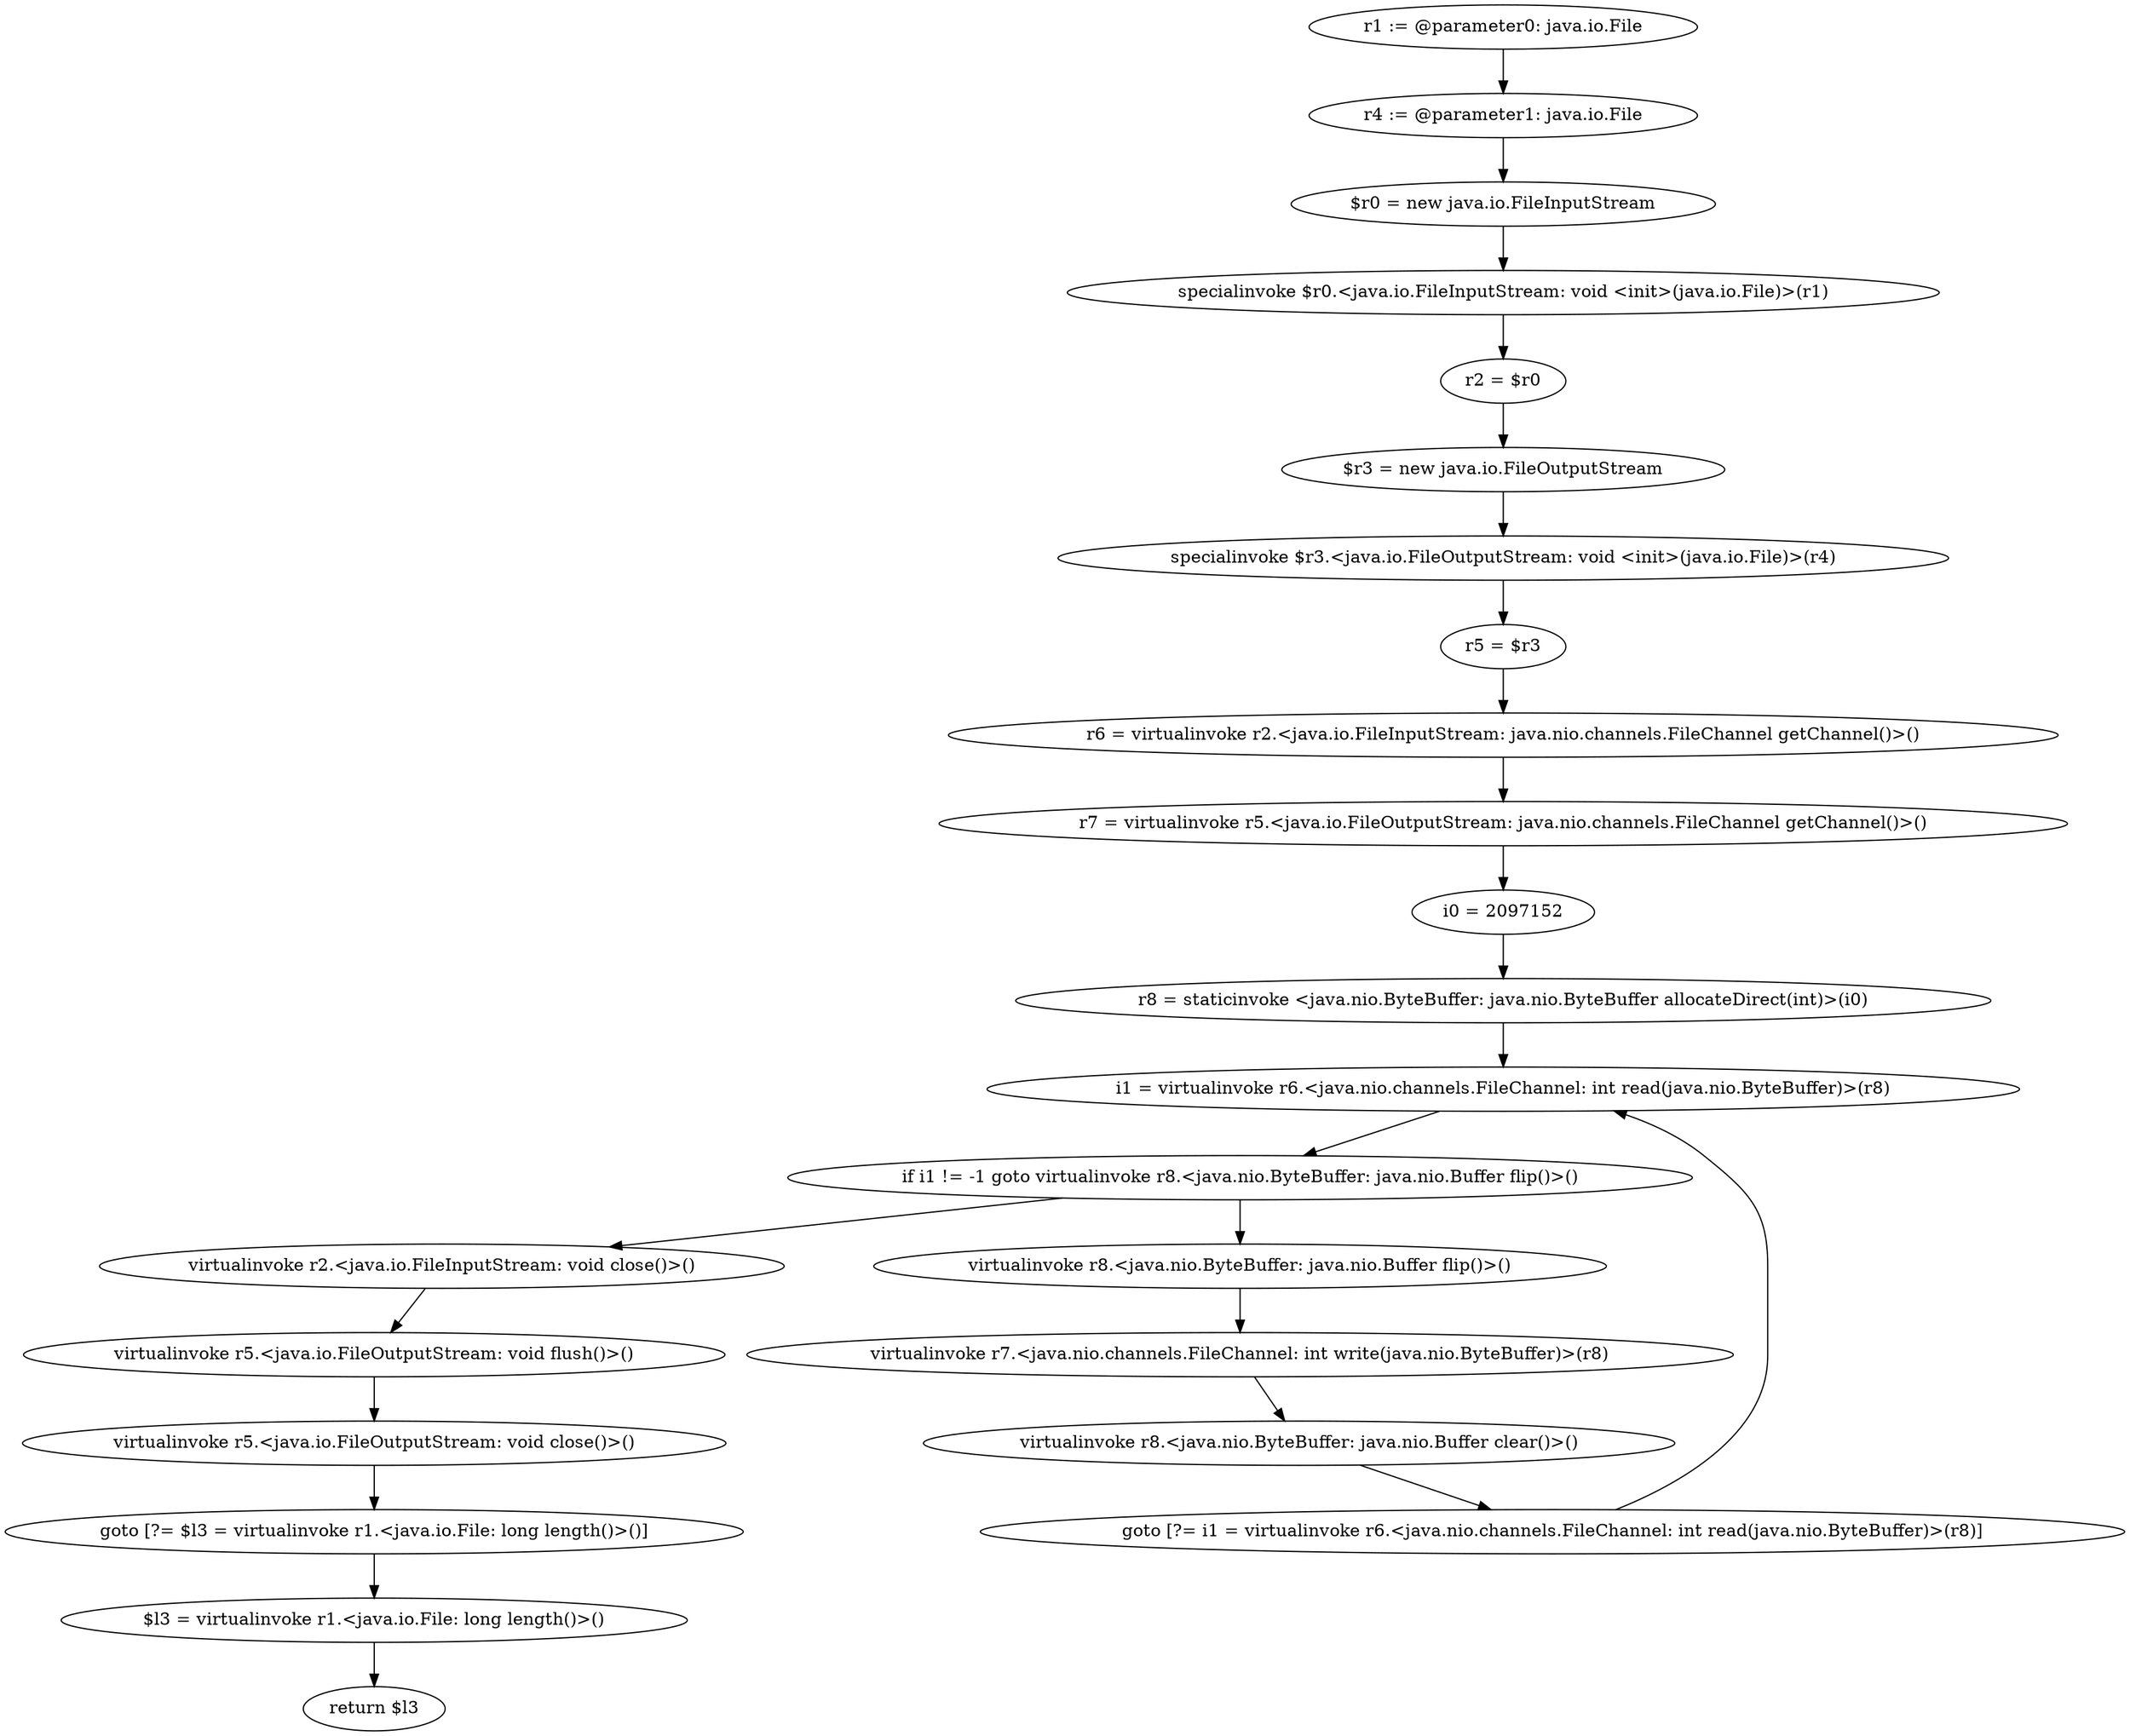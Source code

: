 digraph "unitGraph" {
    "r1 := @parameter0: java.io.File"
    "r4 := @parameter1: java.io.File"
    "$r0 = new java.io.FileInputStream"
    "specialinvoke $r0.<java.io.FileInputStream: void <init>(java.io.File)>(r1)"
    "r2 = $r0"
    "$r3 = new java.io.FileOutputStream"
    "specialinvoke $r3.<java.io.FileOutputStream: void <init>(java.io.File)>(r4)"
    "r5 = $r3"
    "r6 = virtualinvoke r2.<java.io.FileInputStream: java.nio.channels.FileChannel getChannel()>()"
    "r7 = virtualinvoke r5.<java.io.FileOutputStream: java.nio.channels.FileChannel getChannel()>()"
    "i0 = 2097152"
    "r8 = staticinvoke <java.nio.ByteBuffer: java.nio.ByteBuffer allocateDirect(int)>(i0)"
    "i1 = virtualinvoke r6.<java.nio.channels.FileChannel: int read(java.nio.ByteBuffer)>(r8)"
    "if i1 != -1 goto virtualinvoke r8.<java.nio.ByteBuffer: java.nio.Buffer flip()>()"
    "virtualinvoke r2.<java.io.FileInputStream: void close()>()"
    "virtualinvoke r5.<java.io.FileOutputStream: void flush()>()"
    "virtualinvoke r5.<java.io.FileOutputStream: void close()>()"
    "goto [?= $l3 = virtualinvoke r1.<java.io.File: long length()>()]"
    "virtualinvoke r8.<java.nio.ByteBuffer: java.nio.Buffer flip()>()"
    "virtualinvoke r7.<java.nio.channels.FileChannel: int write(java.nio.ByteBuffer)>(r8)"
    "virtualinvoke r8.<java.nio.ByteBuffer: java.nio.Buffer clear()>()"
    "goto [?= i1 = virtualinvoke r6.<java.nio.channels.FileChannel: int read(java.nio.ByteBuffer)>(r8)]"
    "$l3 = virtualinvoke r1.<java.io.File: long length()>()"
    "return $l3"
    "r1 := @parameter0: java.io.File"->"r4 := @parameter1: java.io.File";
    "r4 := @parameter1: java.io.File"->"$r0 = new java.io.FileInputStream";
    "$r0 = new java.io.FileInputStream"->"specialinvoke $r0.<java.io.FileInputStream: void <init>(java.io.File)>(r1)";
    "specialinvoke $r0.<java.io.FileInputStream: void <init>(java.io.File)>(r1)"->"r2 = $r0";
    "r2 = $r0"->"$r3 = new java.io.FileOutputStream";
    "$r3 = new java.io.FileOutputStream"->"specialinvoke $r3.<java.io.FileOutputStream: void <init>(java.io.File)>(r4)";
    "specialinvoke $r3.<java.io.FileOutputStream: void <init>(java.io.File)>(r4)"->"r5 = $r3";
    "r5 = $r3"->"r6 = virtualinvoke r2.<java.io.FileInputStream: java.nio.channels.FileChannel getChannel()>()";
    "r6 = virtualinvoke r2.<java.io.FileInputStream: java.nio.channels.FileChannel getChannel()>()"->"r7 = virtualinvoke r5.<java.io.FileOutputStream: java.nio.channels.FileChannel getChannel()>()";
    "r7 = virtualinvoke r5.<java.io.FileOutputStream: java.nio.channels.FileChannel getChannel()>()"->"i0 = 2097152";
    "i0 = 2097152"->"r8 = staticinvoke <java.nio.ByteBuffer: java.nio.ByteBuffer allocateDirect(int)>(i0)";
    "r8 = staticinvoke <java.nio.ByteBuffer: java.nio.ByteBuffer allocateDirect(int)>(i0)"->"i1 = virtualinvoke r6.<java.nio.channels.FileChannel: int read(java.nio.ByteBuffer)>(r8)";
    "i1 = virtualinvoke r6.<java.nio.channels.FileChannel: int read(java.nio.ByteBuffer)>(r8)"->"if i1 != -1 goto virtualinvoke r8.<java.nio.ByteBuffer: java.nio.Buffer flip()>()";
    "if i1 != -1 goto virtualinvoke r8.<java.nio.ByteBuffer: java.nio.Buffer flip()>()"->"virtualinvoke r2.<java.io.FileInputStream: void close()>()";
    "if i1 != -1 goto virtualinvoke r8.<java.nio.ByteBuffer: java.nio.Buffer flip()>()"->"virtualinvoke r8.<java.nio.ByteBuffer: java.nio.Buffer flip()>()";
    "virtualinvoke r2.<java.io.FileInputStream: void close()>()"->"virtualinvoke r5.<java.io.FileOutputStream: void flush()>()";
    "virtualinvoke r5.<java.io.FileOutputStream: void flush()>()"->"virtualinvoke r5.<java.io.FileOutputStream: void close()>()";
    "virtualinvoke r5.<java.io.FileOutputStream: void close()>()"->"goto [?= $l3 = virtualinvoke r1.<java.io.File: long length()>()]";
    "goto [?= $l3 = virtualinvoke r1.<java.io.File: long length()>()]"->"$l3 = virtualinvoke r1.<java.io.File: long length()>()";
    "virtualinvoke r8.<java.nio.ByteBuffer: java.nio.Buffer flip()>()"->"virtualinvoke r7.<java.nio.channels.FileChannel: int write(java.nio.ByteBuffer)>(r8)";
    "virtualinvoke r7.<java.nio.channels.FileChannel: int write(java.nio.ByteBuffer)>(r8)"->"virtualinvoke r8.<java.nio.ByteBuffer: java.nio.Buffer clear()>()";
    "virtualinvoke r8.<java.nio.ByteBuffer: java.nio.Buffer clear()>()"->"goto [?= i1 = virtualinvoke r6.<java.nio.channels.FileChannel: int read(java.nio.ByteBuffer)>(r8)]";
    "goto [?= i1 = virtualinvoke r6.<java.nio.channels.FileChannel: int read(java.nio.ByteBuffer)>(r8)]"->"i1 = virtualinvoke r6.<java.nio.channels.FileChannel: int read(java.nio.ByteBuffer)>(r8)";
    "$l3 = virtualinvoke r1.<java.io.File: long length()>()"->"return $l3";
}
